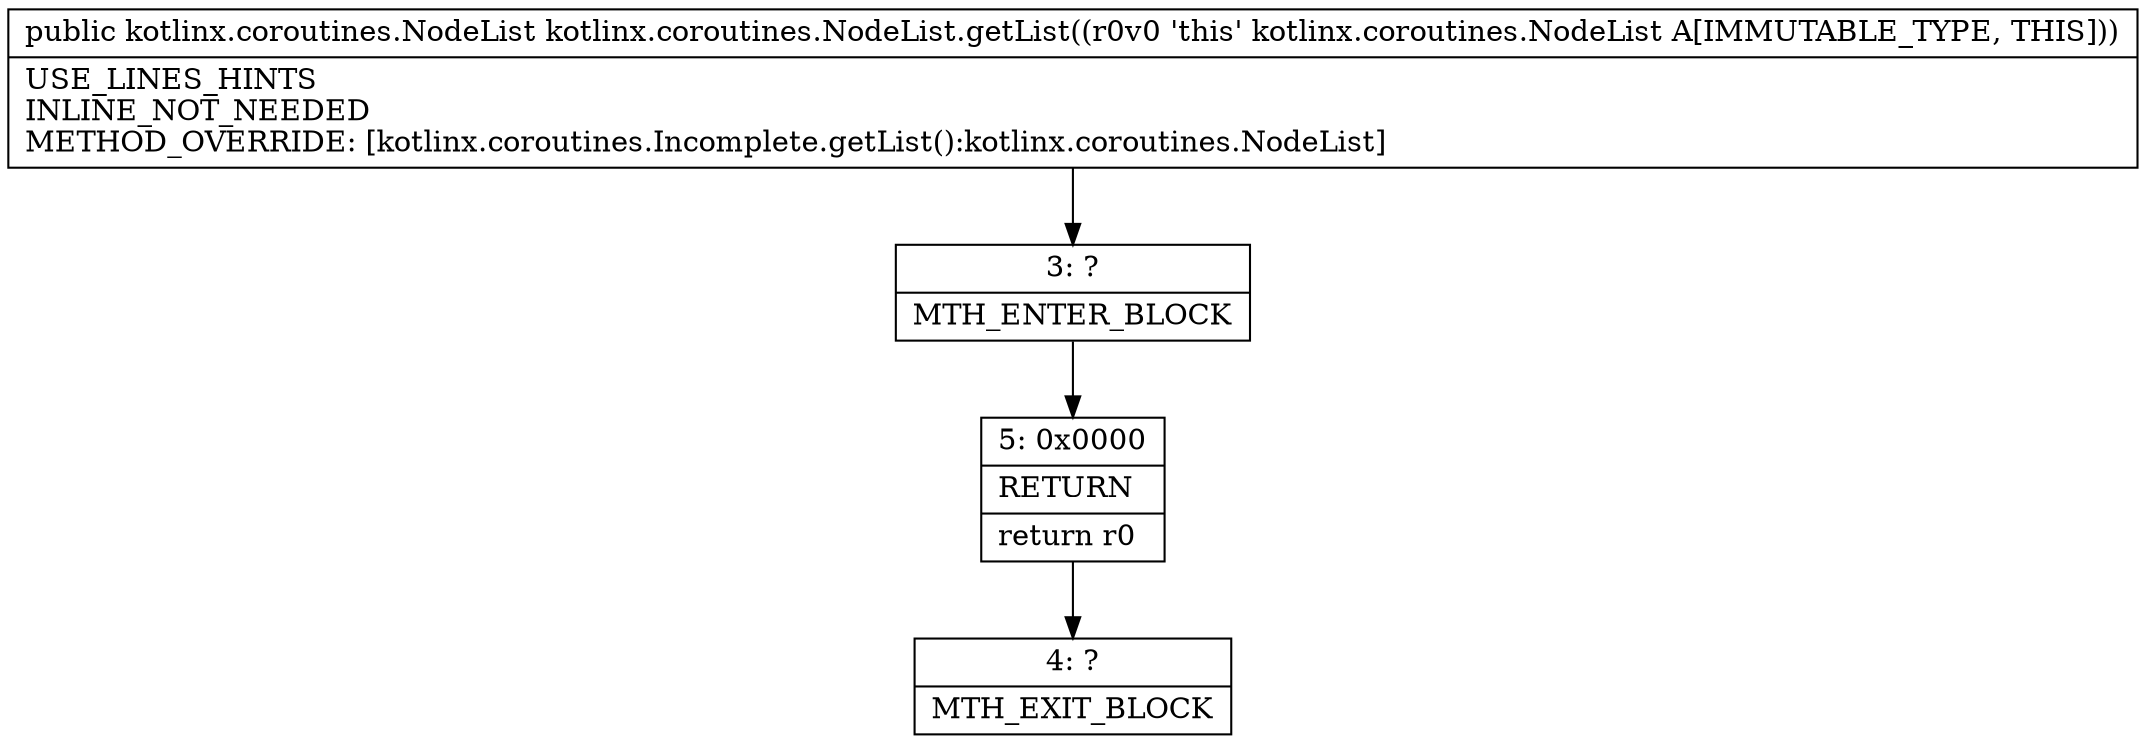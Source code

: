 digraph "CFG forkotlinx.coroutines.NodeList.getList()Lkotlinx\/coroutines\/NodeList;" {
Node_3 [shape=record,label="{3\:\ ?|MTH_ENTER_BLOCK\l}"];
Node_5 [shape=record,label="{5\:\ 0x0000|RETURN\l|return r0\l}"];
Node_4 [shape=record,label="{4\:\ ?|MTH_EXIT_BLOCK\l}"];
MethodNode[shape=record,label="{public kotlinx.coroutines.NodeList kotlinx.coroutines.NodeList.getList((r0v0 'this' kotlinx.coroutines.NodeList A[IMMUTABLE_TYPE, THIS]))  | USE_LINES_HINTS\lINLINE_NOT_NEEDED\lMETHOD_OVERRIDE: [kotlinx.coroutines.Incomplete.getList():kotlinx.coroutines.NodeList]\l}"];
MethodNode -> Node_3;Node_3 -> Node_5;
Node_5 -> Node_4;
}

